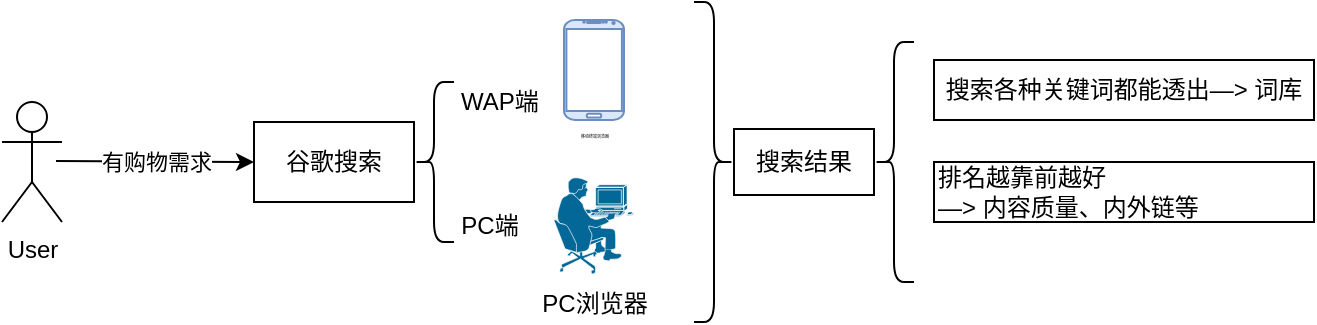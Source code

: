 <mxfile version="21.6.8" type="github">
  <diagram name="第 1 页" id="Lh4JASso7kGYIhVqFqvU">
    <mxGraphModel dx="985" dy="536" grid="1" gridSize="10" guides="1" tooltips="1" connect="1" arrows="1" fold="1" page="1" pageScale="1" pageWidth="827" pageHeight="1169" math="0" shadow="0">
      <root>
        <mxCell id="0" />
        <mxCell id="1" parent="0" />
        <mxCell id="7T_8MjJRUfIJsUsyiFrn-1" value="User" style="shape=umlActor;verticalLabelPosition=bottom;verticalAlign=top;html=1;" vertex="1" parent="1">
          <mxGeometry x="20" y="320" width="30" height="60" as="geometry" />
        </mxCell>
        <mxCell id="7T_8MjJRUfIJsUsyiFrn-2" value="移动终端浏览器" style="verticalLabelPosition=bottom;verticalAlign=top;html=1;shadow=0;dashed=0;strokeWidth=1;shape=mxgraph.android.phone2;strokeColor=#6c8ebf;fillColor=#dae8fc;fontSize=2;" vertex="1" parent="1">
          <mxGeometry x="301" y="279" width="30" height="50" as="geometry" />
        </mxCell>
        <mxCell id="7T_8MjJRUfIJsUsyiFrn-3" value="" style="endArrow=classic;html=1;rounded=0;" edge="1" parent="1">
          <mxGeometry relative="1" as="geometry">
            <mxPoint x="47" y="349.5" as="sourcePoint" />
            <mxPoint x="146" y="350" as="targetPoint" />
          </mxGeometry>
        </mxCell>
        <mxCell id="7T_8MjJRUfIJsUsyiFrn-4" value="有购物需求" style="edgeLabel;resizable=0;html=1;align=center;verticalAlign=middle;" connectable="0" vertex="1" parent="7T_8MjJRUfIJsUsyiFrn-3">
          <mxGeometry relative="1" as="geometry" />
        </mxCell>
        <mxCell id="7T_8MjJRUfIJsUsyiFrn-5" value="" style="shape=curlyBracket;whiteSpace=wrap;html=1;rounded=1;labelPosition=left;verticalLabelPosition=middle;align=right;verticalAlign=middle;" vertex="1" parent="1">
          <mxGeometry x="226" y="310" width="20" height="80" as="geometry" />
        </mxCell>
        <mxCell id="7T_8MjJRUfIJsUsyiFrn-6" value="WAP端" style="text;html=1;strokeColor=none;fillColor=none;align=center;verticalAlign=middle;whiteSpace=wrap;rounded=0;" vertex="1" parent="1">
          <mxGeometry x="239" y="305" width="60" height="30" as="geometry" />
        </mxCell>
        <mxCell id="7T_8MjJRUfIJsUsyiFrn-8" value="PC端" style="text;html=1;strokeColor=none;fillColor=none;align=center;verticalAlign=middle;whiteSpace=wrap;rounded=0;" vertex="1" parent="1">
          <mxGeometry x="234" y="367" width="60" height="30" as="geometry" />
        </mxCell>
        <mxCell id="7T_8MjJRUfIJsUsyiFrn-9" value="谷歌搜索" style="rounded=0;whiteSpace=wrap;html=1;" vertex="1" parent="1">
          <mxGeometry x="146" y="330" width="80" height="40" as="geometry" />
        </mxCell>
        <mxCell id="7T_8MjJRUfIJsUsyiFrn-10" value="PC浏览器" style="shape=mxgraph.cisco.people.pc_man;sketch=0;html=1;pointerEvents=1;dashed=0;fillColor=#036897;strokeColor=#ffffff;strokeWidth=2;verticalLabelPosition=bottom;verticalAlign=top;align=center;outlineConnect=0;" vertex="1" parent="1">
          <mxGeometry x="296" y="357.5" width="40" height="49" as="geometry" />
        </mxCell>
        <mxCell id="7T_8MjJRUfIJsUsyiFrn-11" value="" style="shape=curlyBracket;whiteSpace=wrap;html=1;rounded=1;flipH=1;labelPosition=right;verticalLabelPosition=middle;align=left;verticalAlign=middle;" vertex="1" parent="1">
          <mxGeometry x="366" y="270" width="20" height="160" as="geometry" />
        </mxCell>
        <mxCell id="7T_8MjJRUfIJsUsyiFrn-12" value="搜索结果" style="rounded=0;whiteSpace=wrap;html=1;" vertex="1" parent="1">
          <mxGeometry x="386" y="333.5" width="70" height="33" as="geometry" />
        </mxCell>
        <mxCell id="7T_8MjJRUfIJsUsyiFrn-13" value="" style="shape=curlyBracket;whiteSpace=wrap;html=1;rounded=1;labelPosition=left;verticalLabelPosition=middle;align=right;verticalAlign=middle;" vertex="1" parent="1">
          <mxGeometry x="456" y="290" width="20" height="120" as="geometry" />
        </mxCell>
        <mxCell id="7T_8MjJRUfIJsUsyiFrn-14" value="搜索各种关键词都能透出—&amp;gt; 词库" style="rounded=0;whiteSpace=wrap;html=1;" vertex="1" parent="1">
          <mxGeometry x="486" y="299" width="190" height="30" as="geometry" />
        </mxCell>
        <mxCell id="7T_8MjJRUfIJsUsyiFrn-15" value="排名越靠前越好&lt;br&gt;—&amp;gt; 内容质量、内外链等" style="rounded=0;whiteSpace=wrap;html=1;align=left;" vertex="1" parent="1">
          <mxGeometry x="486" y="350" width="190" height="30" as="geometry" />
        </mxCell>
      </root>
    </mxGraphModel>
  </diagram>
</mxfile>
